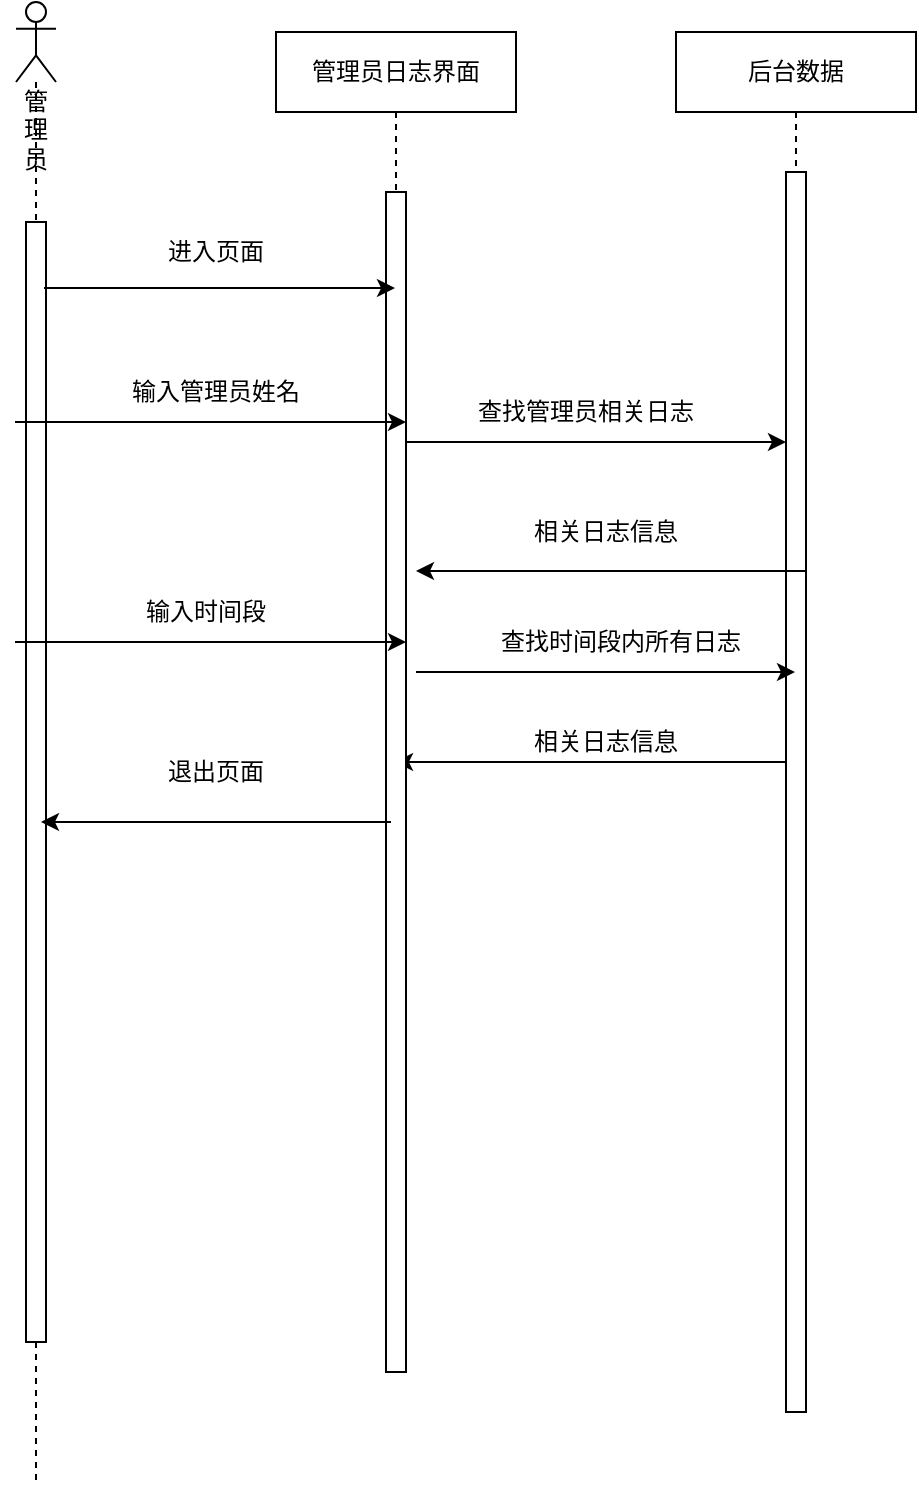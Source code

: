 <mxfile version="16.5.1" type="device"><diagram name="Page-1" id="13e1069c-82ec-6db2-03f1-153e76fe0fe0"><mxGraphModel dx="1258" dy="645" grid="1" gridSize="10" guides="1" tooltips="1" connect="1" arrows="1" fold="1" page="1" pageScale="1" pageWidth="1100" pageHeight="850" background="none" math="0" shadow="0"><root><mxCell id="0"/><mxCell id="1" parent="0"/><mxCell id="hWzBSRss5FS-x5V8_wRJ-20" value="管理员" style="shape=umlLifeline;participant=umlActor;perimeter=lifelinePerimeter;whiteSpace=wrap;html=1;container=1;collapsible=0;recursiveResize=0;verticalAlign=top;spacingTop=36;outlineConnect=0;" parent="1" vertex="1"><mxGeometry x="200" y="90" width="20" height="740" as="geometry"/></mxCell><mxCell id="hWzBSRss5FS-x5V8_wRJ-23" value="" style="html=1;points=[];perimeter=orthogonalPerimeter;" parent="hWzBSRss5FS-x5V8_wRJ-20" vertex="1"><mxGeometry x="5" y="110" width="10" height="560" as="geometry"/></mxCell><mxCell id="hWzBSRss5FS-x5V8_wRJ-22" value="后台数据" style="shape=umlLifeline;perimeter=lifelinePerimeter;whiteSpace=wrap;html=1;container=1;collapsible=0;recursiveResize=0;outlineConnect=0;" parent="1" vertex="1"><mxGeometry x="530" y="105" width="120" height="690" as="geometry"/></mxCell><mxCell id="hWzBSRss5FS-x5V8_wRJ-47" value="" style="html=1;points=[];perimeter=orthogonalPerimeter;" parent="hWzBSRss5FS-x5V8_wRJ-22" vertex="1"><mxGeometry x="55" y="70" width="10" height="620" as="geometry"/></mxCell><mxCell id="IEd3mME_uJgtx5iM_Hwl-6" value="" style="endArrow=classic;html=1;rounded=0;" parent="hWzBSRss5FS-x5V8_wRJ-22" edge="1"><mxGeometry width="50" height="50" relative="1" as="geometry"><mxPoint x="-140.5" y="205" as="sourcePoint"/><mxPoint x="55" y="205" as="targetPoint"/><Array as="points"><mxPoint x="-50" y="205"/></Array></mxGeometry></mxCell><mxCell id="oPqq5aXdRGp4Z57eJuQy-3" value="" style="endArrow=classic;html=1;rounded=0;exitX=0;exitY=0.265;exitDx=0;exitDy=0;exitPerimeter=0;" parent="hWzBSRss5FS-x5V8_wRJ-22" edge="1"><mxGeometry width="50" height="50" relative="1" as="geometry"><mxPoint x="55" y="365.0" as="sourcePoint"/><mxPoint x="-140.5" y="365.0" as="targetPoint"/></mxGeometry></mxCell><mxCell id="1luOnL5N9xL9AZmoMosw-2" value="管理员日志界面" style="shape=umlLifeline;perimeter=lifelinePerimeter;whiteSpace=wrap;html=1;container=1;collapsible=0;recursiveResize=0;outlineConnect=0;" parent="1" vertex="1"><mxGeometry x="330" y="105" width="120" height="670" as="geometry"/></mxCell><mxCell id="1luOnL5N9xL9AZmoMosw-3" value="" style="html=1;points=[];perimeter=orthogonalPerimeter;" parent="1luOnL5N9xL9AZmoMosw-2" vertex="1"><mxGeometry x="55" y="80" width="10" height="590" as="geometry"/></mxCell><mxCell id="IEd3mME_uJgtx5iM_Hwl-23" value="" style="endArrow=classic;html=1;rounded=0;" parent="1luOnL5N9xL9AZmoMosw-2" edge="1"><mxGeometry width="50" height="50" relative="1" as="geometry"><mxPoint x="57.5" y="395" as="sourcePoint"/><mxPoint x="-117.5" y="395" as="targetPoint"/><Array as="points"><mxPoint x="-72" y="395"/></Array></mxGeometry></mxCell><mxCell id="OYX7hh4GmL7_WYSrGvam-1" value="" style="endArrow=classic;html=1;rounded=0;" edge="1" parent="1luOnL5N9xL9AZmoMosw-2"><mxGeometry width="50" height="50" relative="1" as="geometry"><mxPoint x="-130.5" y="195" as="sourcePoint"/><mxPoint x="65" y="195" as="targetPoint"/><Array as="points"><mxPoint x="-40" y="195"/></Array></mxGeometry></mxCell><mxCell id="OYX7hh4GmL7_WYSrGvam-3" value="" style="endArrow=classic;html=1;rounded=0;" edge="1" parent="1luOnL5N9xL9AZmoMosw-2"><mxGeometry width="50" height="50" relative="1" as="geometry"><mxPoint x="-130.5" y="305" as="sourcePoint"/><mxPoint x="65" y="305" as="targetPoint"/><Array as="points"><mxPoint x="-40" y="305"/></Array></mxGeometry></mxCell><mxCell id="IEd3mME_uJgtx5iM_Hwl-1" value="" style="endArrow=classic;html=1;rounded=0;exitX=0.9;exitY=0.059;exitDx=0;exitDy=0;exitPerimeter=0;" parent="1" source="hWzBSRss5FS-x5V8_wRJ-23" target="1luOnL5N9xL9AZmoMosw-2" edge="1"><mxGeometry width="50" height="50" relative="1" as="geometry"><mxPoint x="580" y="550" as="sourcePoint"/><mxPoint x="630" y="500" as="targetPoint"/></mxGeometry></mxCell><mxCell id="IEd3mME_uJgtx5iM_Hwl-2" value="进入页面" style="text;html=1;strokeColor=none;fillColor=none;align=center;verticalAlign=middle;whiteSpace=wrap;rounded=0;" parent="1" vertex="1"><mxGeometry x="270" y="200" width="60" height="30" as="geometry"/></mxCell><mxCell id="IEd3mME_uJgtx5iM_Hwl-11" value="查找管理员相关日志" style="text;html=1;strokeColor=none;fillColor=none;align=center;verticalAlign=middle;whiteSpace=wrap;rounded=0;" parent="1" vertex="1"><mxGeometry x="430" y="280" width="110" height="30" as="geometry"/></mxCell><mxCell id="IEd3mME_uJgtx5iM_Hwl-13" value="相关日志信息" style="text;html=1;strokeColor=none;fillColor=none;align=center;verticalAlign=middle;whiteSpace=wrap;rounded=0;" parent="1" vertex="1"><mxGeometry x="450" y="340" width="90" height="30" as="geometry"/></mxCell><mxCell id="IEd3mME_uJgtx5iM_Hwl-24" value="退出页面" style="text;html=1;strokeColor=none;fillColor=none;align=center;verticalAlign=middle;whiteSpace=wrap;rounded=0;" parent="1" vertex="1"><mxGeometry x="270" y="460" width="60" height="30" as="geometry"/></mxCell><mxCell id="IEd3mME_uJgtx5iM_Hwl-14" value="查找时间段内所有日志" style="text;html=1;strokeColor=none;fillColor=none;align=center;verticalAlign=middle;whiteSpace=wrap;rounded=0;" parent="1" vertex="1"><mxGeometry x="410" y="395" width="185" height="30" as="geometry"/></mxCell><mxCell id="IEd3mME_uJgtx5iM_Hwl-12" value="" style="endArrow=classic;html=1;rounded=0;exitX=0;exitY=0.265;exitDx=0;exitDy=0;exitPerimeter=0;" parent="1" edge="1"><mxGeometry width="50" height="50" relative="1" as="geometry"><mxPoint x="595.5" y="374.5" as="sourcePoint"/><mxPoint x="400" y="374.5" as="targetPoint"/></mxGeometry></mxCell><mxCell id="oPqq5aXdRGp4Z57eJuQy-2" value="" style="endArrow=classic;html=1;rounded=0;" parent="1" target="hWzBSRss5FS-x5V8_wRJ-22" edge="1"><mxGeometry width="50" height="50" relative="1" as="geometry"><mxPoint x="400" y="425" as="sourcePoint"/><mxPoint x="550" y="425" as="targetPoint"/><Array as="points"><mxPoint x="540" y="425"/></Array></mxGeometry></mxCell><mxCell id="oPqq5aXdRGp4Z57eJuQy-4" value="相关日志信息" style="text;html=1;strokeColor=none;fillColor=none;align=center;verticalAlign=middle;whiteSpace=wrap;rounded=0;" parent="1" vertex="1"><mxGeometry x="450" y="445" width="90" height="30" as="geometry"/></mxCell><mxCell id="OYX7hh4GmL7_WYSrGvam-2" value="输入管理员姓名" style="text;html=1;strokeColor=none;fillColor=none;align=center;verticalAlign=middle;whiteSpace=wrap;rounded=0;" vertex="1" parent="1"><mxGeometry x="245" y="270" width="110" height="30" as="geometry"/></mxCell><mxCell id="OYX7hh4GmL7_WYSrGvam-4" value="输入时间段" style="text;html=1;strokeColor=none;fillColor=none;align=center;verticalAlign=middle;whiteSpace=wrap;rounded=0;" vertex="1" parent="1"><mxGeometry x="240" y="380" width="110" height="30" as="geometry"/></mxCell></root></mxGraphModel></diagram></mxfile>